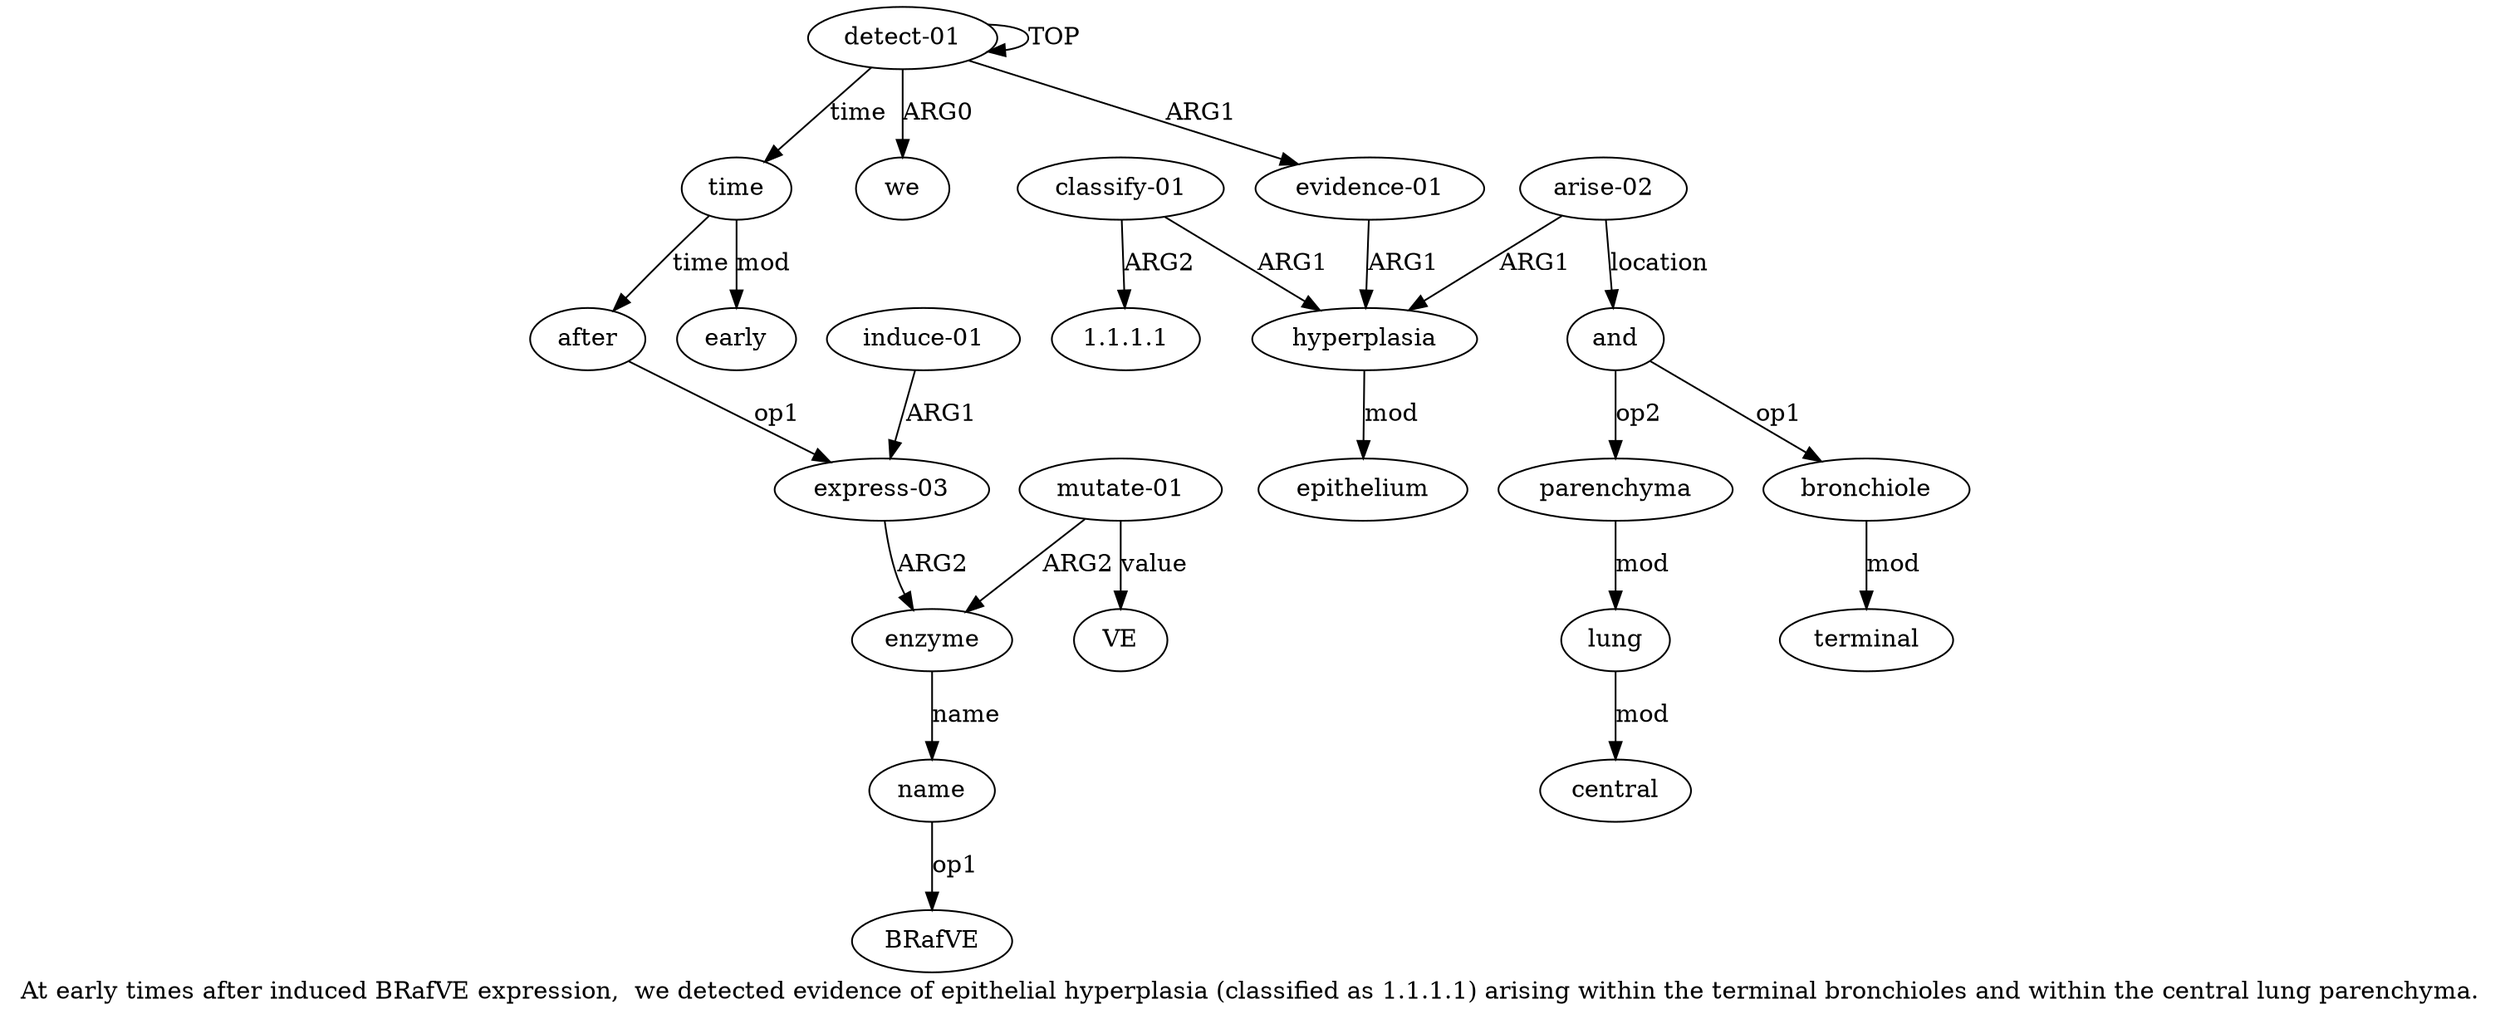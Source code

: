 digraph  {
	graph [label="At early times after induced BRafVE expression,  we detected evidence of epithelial hyperplasia (classified as 1.1.1.1) arising \
within the terminal bronchioles and within the central lung parenchyma."];
	node [label="\N"];
	a20	 [color=black,
		gold_ind=20,
		gold_label="induce-01",
		label="induce-01",
		test_ind=20,
		test_label="induce-01"];
	a16	 [color=black,
		gold_ind=16,
		gold_label="express-03",
		label="express-03",
		test_ind=16,
		test_label="express-03"];
	a20 -> a16 [key=0,
	color=black,
	gold_label=ARG1,
	label=ARG1,
	test_label=ARG1];
"a19 VE" [color=black,
	gold_ind=-1,
	gold_label=VE,
	label=VE,
	test_ind=-1,
	test_label=VE];
"a12 1.1.1.1" [color=black,
	gold_ind=-1,
	gold_label="1.1.1.1",
	label="1.1.1.1",
	test_ind=-1,
	test_label="1.1.1.1"];
a15 [color=black,
	gold_ind=15,
	gold_label=after,
	label=after,
	test_ind=15,
	test_label=after];
a15 -> a16 [key=0,
color=black,
gold_label=op1,
label=op1,
test_label=op1];
a14 [color=black,
gold_ind=14,
gold_label=early,
label=early,
test_ind=14,
test_label=early];
a17 [color=black,
gold_ind=17,
gold_label=enzyme,
label=enzyme,
test_ind=17,
test_label=enzyme];
a18 [color=black,
gold_ind=18,
gold_label=name,
label=name,
test_ind=18,
test_label=name];
a17 -> a18 [key=0,
color=black,
gold_label=name,
label=name,
test_label=name];
a16 -> a17 [key=0,
color=black,
gold_label=ARG2,
label=ARG2,
test_label=ARG2];
a11 [color=black,
gold_ind=11,
gold_label=central,
label=central,
test_ind=11,
test_label=central];
a10 [color=black,
gold_ind=10,
gold_label=lung,
label=lung,
test_ind=10,
test_label=lung];
a10 -> a11 [key=0,
color=black,
gold_label=mod,
label=mod,
test_label=mod];
a13 [color=black,
gold_ind=13,
gold_label=time,
label=time,
test_ind=13,
test_label=time];
a13 -> a15 [key=0,
color=black,
gold_label=time,
label=time,
test_label=time];
a13 -> a14 [key=0,
color=black,
gold_label=mod,
label=mod,
test_label=mod];
a12 [color=black,
gold_ind=12,
gold_label="classify-01",
label="classify-01",
test_ind=12,
test_label="classify-01"];
a12 -> "a12 1.1.1.1" [key=0,
color=black,
gold_label=ARG2,
label=ARG2,
test_label=ARG2];
a3 [color=black,
gold_ind=3,
gold_label=hyperplasia,
label=hyperplasia,
test_ind=3,
test_label=hyperplasia];
a12 -> a3 [key=0,
color=black,
gold_label=ARG1,
label=ARG1,
test_label=ARG1];
a19 [color=black,
gold_ind=19,
gold_label="mutate-01",
label="mutate-01",
test_ind=19,
test_label="mutate-01"];
a19 -> "a19 VE" [key=0,
color=black,
gold_label=value,
label=value,
test_label=value];
a19 -> a17 [key=0,
color=black,
gold_label=ARG2,
label=ARG2,
test_label=ARG2];
"a18 BRafVE" [color=black,
gold_ind=-1,
gold_label=BRafVE,
label=BRafVE,
test_ind=-1,
test_label=BRafVE];
a18 -> "a18 BRafVE" [key=0,
color=black,
gold_label=op1,
label=op1,
test_label=op1];
a1 [color=black,
gold_ind=1,
gold_label=we,
label=we,
test_ind=1,
test_label=we];
a0 [color=black,
gold_ind=0,
gold_label="detect-01",
label="detect-01",
test_ind=0,
test_label="detect-01"];
a0 -> a13 [key=0,
color=black,
gold_label=time,
label=time,
test_label=time];
a0 -> a1 [key=0,
color=black,
gold_label=ARG0,
label=ARG0,
test_label=ARG0];
a0 -> a0 [key=0,
color=black,
gold_label=TOP,
label=TOP,
test_label=TOP];
a2 [color=black,
gold_ind=2,
gold_label="evidence-01",
label="evidence-01",
test_ind=2,
test_label="evidence-01"];
a0 -> a2 [key=0,
color=black,
gold_label=ARG1,
label=ARG1,
test_label=ARG1];
a4 [color=black,
gold_ind=4,
gold_label=epithelium,
label=epithelium,
test_ind=4,
test_label=epithelium];
a3 -> a4 [key=0,
color=black,
gold_label=mod,
label=mod,
test_label=mod];
a2 -> a3 [key=0,
color=black,
gold_label=ARG1,
label=ARG1,
test_label=ARG1];
a5 [color=black,
gold_ind=5,
gold_label="arise-02",
label="arise-02",
test_ind=5,
test_label="arise-02"];
a5 -> a3 [key=0,
color=black,
gold_label=ARG1,
label=ARG1,
test_label=ARG1];
a6 [color=black,
gold_ind=6,
gold_label=and,
label=and,
test_ind=6,
test_label=and];
a5 -> a6 [key=0,
color=black,
gold_label=location,
label=location,
test_label=location];
a7 [color=black,
gold_ind=7,
gold_label=bronchiole,
label=bronchiole,
test_ind=7,
test_label=bronchiole];
a8 [color=black,
gold_ind=8,
gold_label=terminal,
label=terminal,
test_ind=8,
test_label=terminal];
a7 -> a8 [key=0,
color=black,
gold_label=mod,
label=mod,
test_label=mod];
a6 -> a7 [key=0,
color=black,
gold_label=op1,
label=op1,
test_label=op1];
a9 [color=black,
gold_ind=9,
gold_label=parenchyma,
label=parenchyma,
test_ind=9,
test_label=parenchyma];
a6 -> a9 [key=0,
color=black,
gold_label=op2,
label=op2,
test_label=op2];
a9 -> a10 [key=0,
color=black,
gold_label=mod,
label=mod,
test_label=mod];
}
